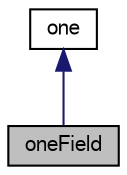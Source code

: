 digraph "oneField"
{
  bgcolor="transparent";
  edge [fontname="FreeSans",fontsize="10",labelfontname="FreeSans",labelfontsize="10"];
  node [fontname="FreeSans",fontsize="10",shape=record];
  Node2 [label="oneField",height=0.2,width=0.4,color="black", fillcolor="grey75", style="filled", fontcolor="black"];
  Node3 -> Node2 [dir="back",color="midnightblue",fontsize="10",style="solid",fontname="FreeSans"];
  Node3 [label="one",height=0.2,width=0.4,color="black",URL="$a27758.html",tooltip="A class representing the concept of 1 (scalar(1.0)) used to avoid unnecessary manipulations for objec..."];
}
